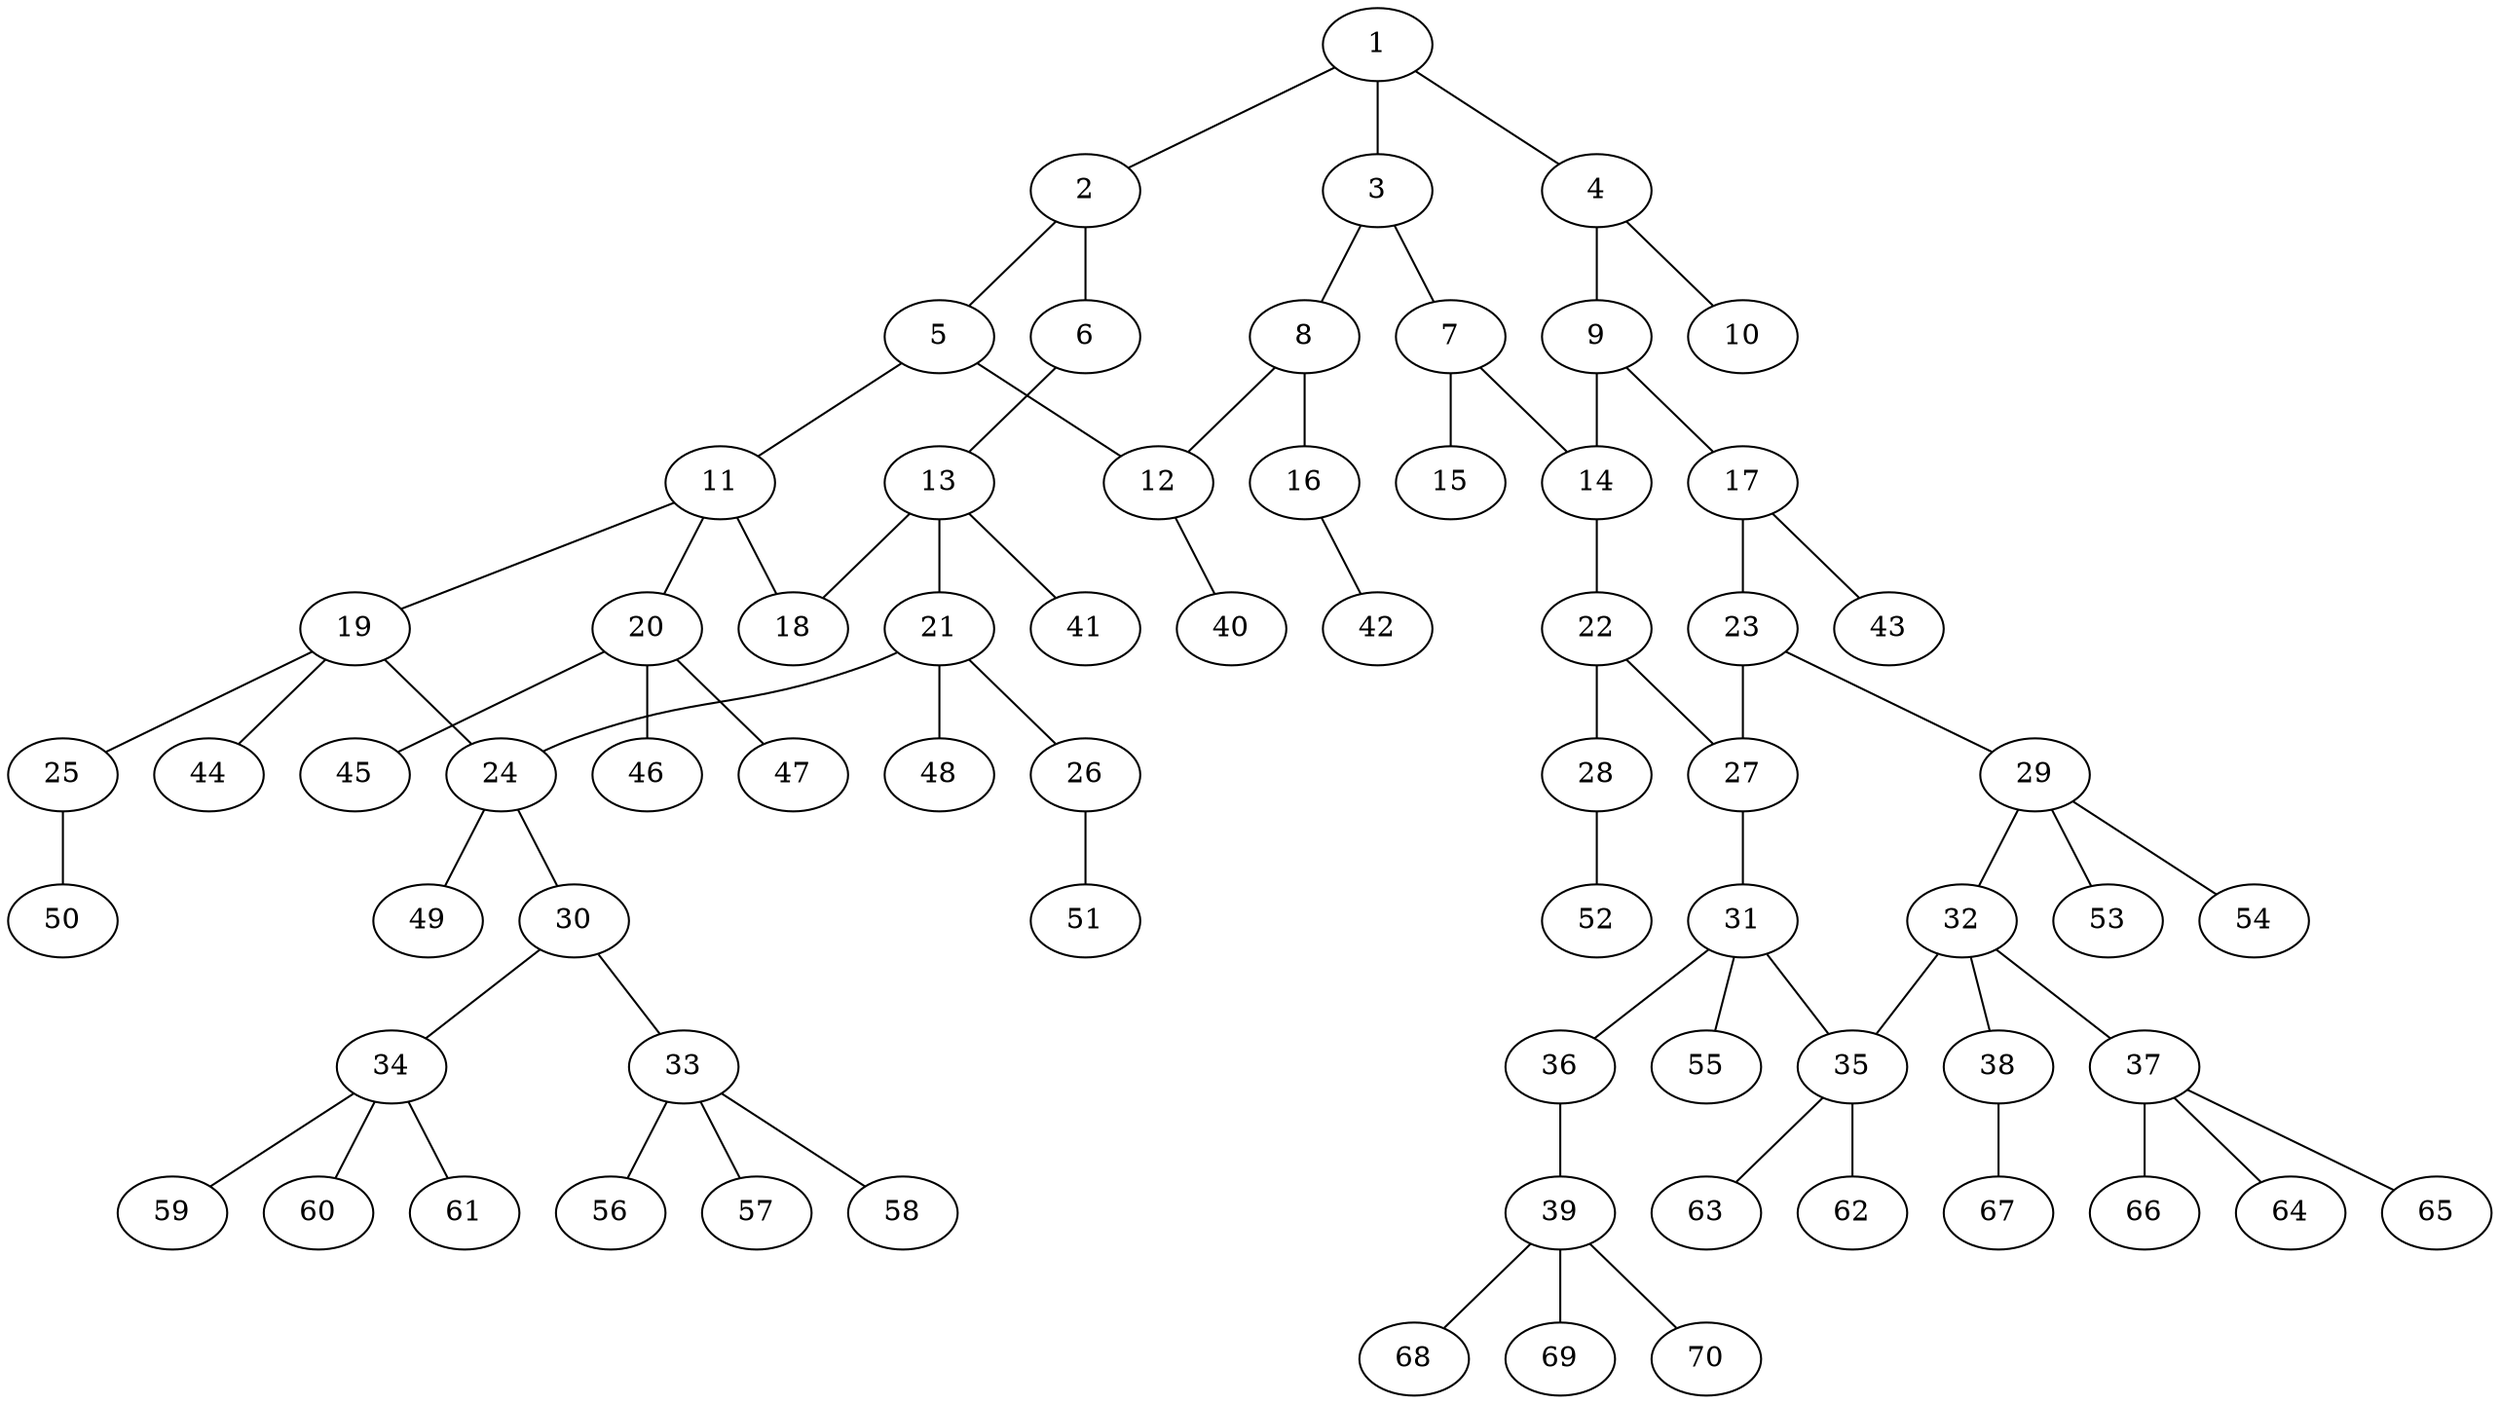 graph molecule_42 {
	1	 [chem=C];
	2	 [chem=C];
	1 -- 2	 [valence=1];
	3	 [chem=C];
	1 -- 3	 [valence=2];
	4	 [chem=C];
	1 -- 4	 [valence=1];
	5	 [chem=C];
	2 -- 5	 [valence=2];
	6	 [chem=O];
	2 -- 6	 [valence=1];
	7	 [chem=C];
	3 -- 7	 [valence=1];
	8	 [chem=C];
	3 -- 8	 [valence=1];
	9	 [chem=C];
	4 -- 9	 [valence=1];
	10	 [chem=O];
	4 -- 10	 [valence=2];
	11	 [chem=C];
	5 -- 11	 [valence=1];
	12	 [chem=C];
	5 -- 12	 [valence=1];
	13	 [chem=C];
	6 -- 13	 [valence=1];
	14	 [chem=C];
	7 -- 14	 [valence=1];
	15	 [chem=O];
	7 -- 15	 [valence=2];
	8 -- 12	 [valence=2];
	16	 [chem=O];
	8 -- 16	 [valence=1];
	9 -- 14	 [valence=2];
	17	 [chem=C];
	9 -- 17	 [valence=1];
	18	 [chem=O];
	11 -- 18	 [valence=1];
	19	 [chem=C];
	11 -- 19	 [valence=1];
	20	 [chem=C];
	11 -- 20	 [valence=1];
	40	 [chem=H];
	12 -- 40	 [valence=1];
	13 -- 18	 [valence=1];
	21	 [chem=C];
	13 -- 21	 [valence=1];
	41	 [chem=H];
	13 -- 41	 [valence=1];
	22	 [chem=C];
	14 -- 22	 [valence=1];
	42	 [chem=H];
	16 -- 42	 [valence=1];
	23	 [chem=C];
	17 -- 23	 [valence=2];
	43	 [chem=H];
	17 -- 43	 [valence=1];
	24	 [chem=C];
	19 -- 24	 [valence=1];
	25	 [chem=O];
	19 -- 25	 [valence=1];
	44	 [chem=H];
	19 -- 44	 [valence=1];
	45	 [chem=H];
	20 -- 45	 [valence=1];
	46	 [chem=H];
	20 -- 46	 [valence=1];
	47	 [chem=H];
	20 -- 47	 [valence=1];
	21 -- 24	 [valence=1];
	26	 [chem=O];
	21 -- 26	 [valence=1];
	48	 [chem=H];
	21 -- 48	 [valence=1];
	27	 [chem=C];
	22 -- 27	 [valence=2];
	28	 [chem=O];
	22 -- 28	 [valence=1];
	23 -- 27	 [valence=1];
	29	 [chem=C];
	23 -- 29	 [valence=1];
	30	 [chem=N];
	24 -- 30	 [valence=1];
	49	 [chem=H];
	24 -- 49	 [valence=1];
	50	 [chem=H];
	25 -- 50	 [valence=1];
	51	 [chem=H];
	26 -- 51	 [valence=1];
	31	 [chem=C];
	27 -- 31	 [valence=1];
	52	 [chem=H];
	28 -- 52	 [valence=1];
	32	 [chem=C];
	29 -- 32	 [valence=1];
	53	 [chem=H];
	29 -- 53	 [valence=1];
	54	 [chem=H];
	29 -- 54	 [valence=1];
	33	 [chem=C];
	30 -- 33	 [valence=1];
	34	 [chem=C];
	30 -- 34	 [valence=1];
	35	 [chem=C];
	31 -- 35	 [valence=1];
	36	 [chem=O];
	31 -- 36	 [valence=1];
	55	 [chem=H];
	31 -- 55	 [valence=1];
	32 -- 35	 [valence=1];
	37	 [chem=C];
	32 -- 37	 [valence=1];
	38	 [chem=O];
	32 -- 38	 [valence=1];
	56	 [chem=H];
	33 -- 56	 [valence=1];
	57	 [chem=H];
	33 -- 57	 [valence=1];
	58	 [chem=H];
	33 -- 58	 [valence=1];
	59	 [chem=H];
	34 -- 59	 [valence=1];
	60	 [chem=H];
	34 -- 60	 [valence=1];
	61	 [chem=H];
	34 -- 61	 [valence=1];
	62	 [chem=H];
	35 -- 62	 [valence=1];
	63	 [chem=H];
	35 -- 63	 [valence=1];
	39	 [chem=C];
	36 -- 39	 [valence=1];
	64	 [chem=H];
	37 -- 64	 [valence=1];
	65	 [chem=H];
	37 -- 65	 [valence=1];
	66	 [chem=H];
	37 -- 66	 [valence=1];
	67	 [chem=H];
	38 -- 67	 [valence=1];
	68	 [chem=H];
	39 -- 68	 [valence=1];
	69	 [chem=H];
	39 -- 69	 [valence=1];
	70	 [chem=H];
	39 -- 70	 [valence=1];
}
